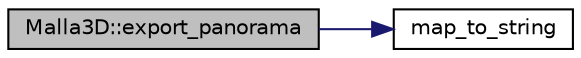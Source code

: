 digraph "Malla3D::export_panorama"
{
 // LATEX_PDF_SIZE
  edge [fontname="Helvetica",fontsize="10",labelfontname="Helvetica",labelfontsize="10"];
  node [fontname="Helvetica",fontsize="10",shape=record];
  rankdir="LR";
  Node1 [label="Malla3D::export_panorama",height=0.2,width=0.4,color="black", fillcolor="grey75", style="filled", fontcolor="black",tooltip="Export PANORAMA representation to a png image."];
  Node1 -> Node2 [color="midnightblue",fontsize="10",style="solid",fontname="Helvetica"];
  Node2 [label="map_to_string",height=0.2,width=0.4,color="black", fillcolor="white", style="filled",URL="$aux_8h.html#aee40fe119b557ef2e8c1b596fd28c0b5",tooltip="Convert enum Map to std::string c++ type."];
}
